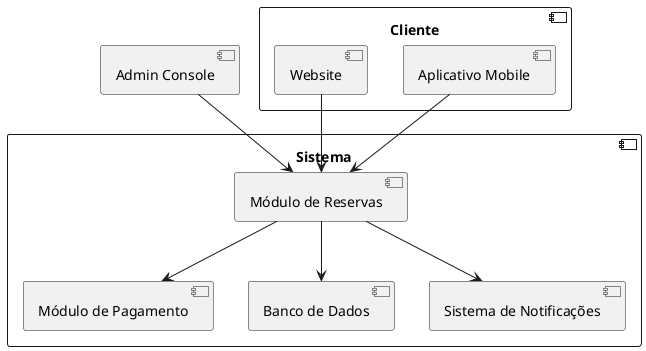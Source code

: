 @startuml
component Sistema {
  [Módulo de Reservas] --> [Módulo de Pagamento]
  [Módulo de Reservas] --> [Banco de Dados]
  [Módulo de Reservas] --> [Sistema de Notificações]
}

component Cliente {
  [Aplicativo Mobile] --> [Módulo de Reservas]
  [Website] --> [Módulo de Reservas]
}

[Admin Console] --> [Módulo de Reservas]
@enduml
